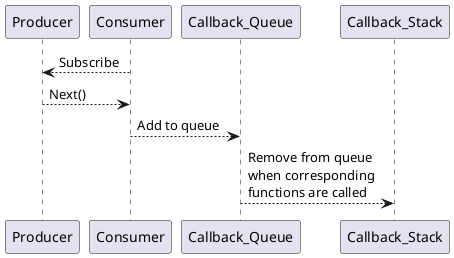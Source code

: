 @startuml DIAGRAM
participant Producer
participant Consumer 
participant Callback_Queue
participant Callback_Stack

Producer <-- Consumer: Subscribe
Producer --> Consumer: Next()
Consumer --> Callback_Queue: Add to queue
Callback_Queue --> Callback_Stack: Remove from queue \nwhen corresponding \nfunctions are called
@enduml
 